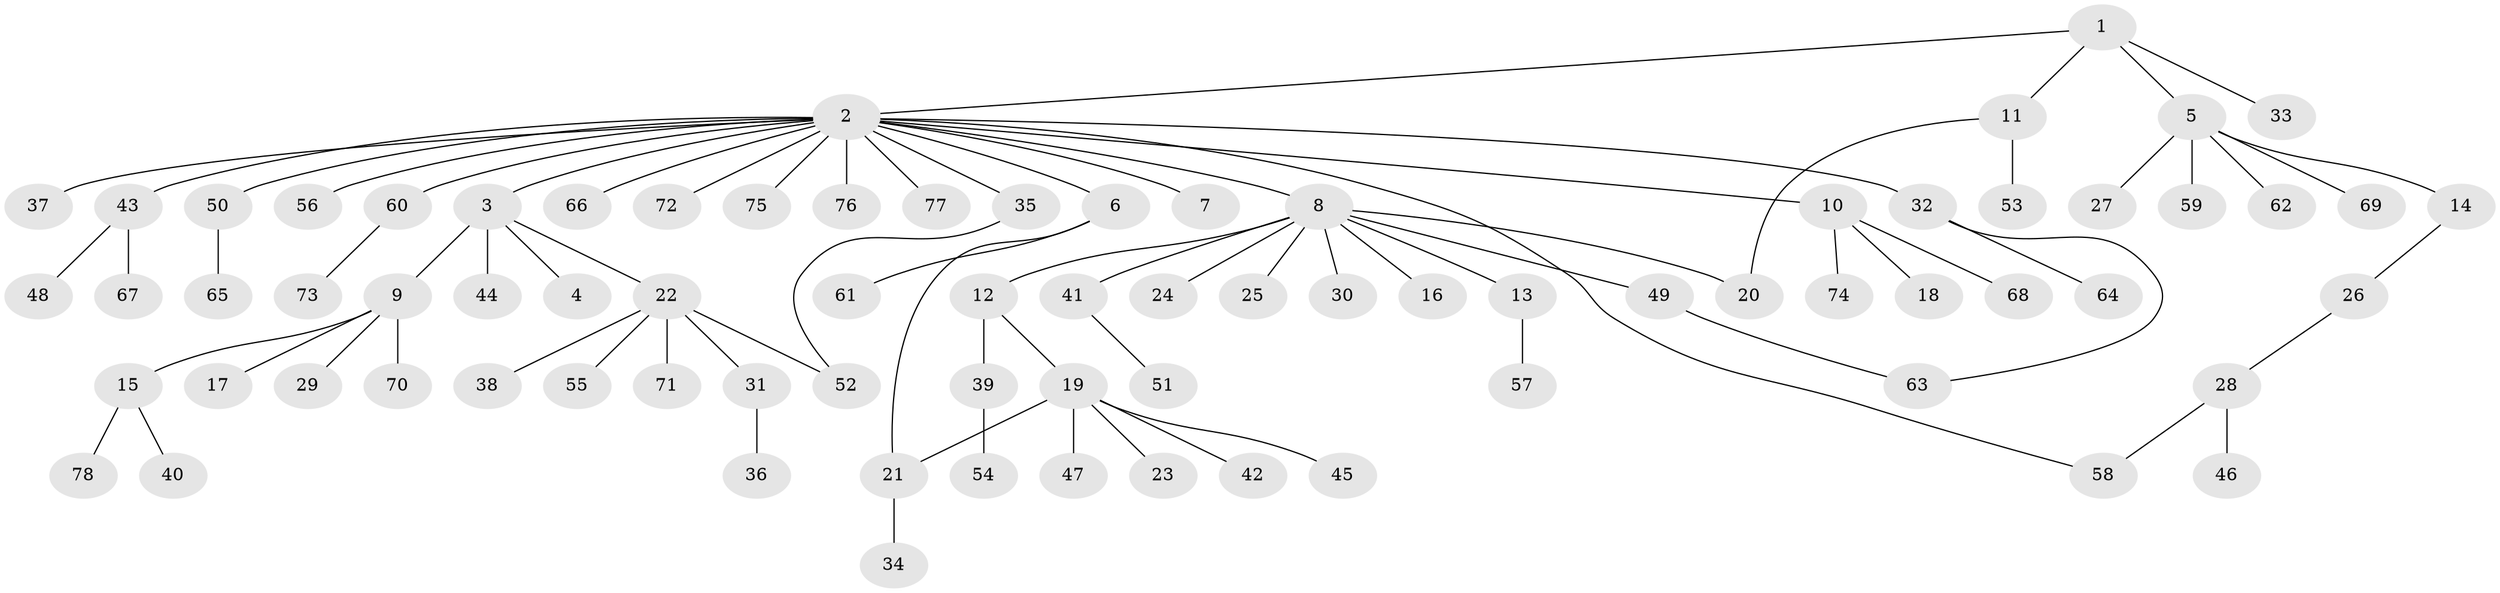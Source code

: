 // coarse degree distribution, {4: 0.03571428571428571, 18: 0.017857142857142856, 9: 0.017857142857142856, 1: 0.6428571428571429, 5: 0.03571428571428571, 2: 0.19642857142857142, 11: 0.017857142857142856, 3: 0.03571428571428571}
// Generated by graph-tools (version 1.1) at 2025/41/03/06/25 10:41:49]
// undirected, 78 vertices, 82 edges
graph export_dot {
graph [start="1"]
  node [color=gray90,style=filled];
  1;
  2;
  3;
  4;
  5;
  6;
  7;
  8;
  9;
  10;
  11;
  12;
  13;
  14;
  15;
  16;
  17;
  18;
  19;
  20;
  21;
  22;
  23;
  24;
  25;
  26;
  27;
  28;
  29;
  30;
  31;
  32;
  33;
  34;
  35;
  36;
  37;
  38;
  39;
  40;
  41;
  42;
  43;
  44;
  45;
  46;
  47;
  48;
  49;
  50;
  51;
  52;
  53;
  54;
  55;
  56;
  57;
  58;
  59;
  60;
  61;
  62;
  63;
  64;
  65;
  66;
  67;
  68;
  69;
  70;
  71;
  72;
  73;
  74;
  75;
  76;
  77;
  78;
  1 -- 2;
  1 -- 5;
  1 -- 11;
  1 -- 33;
  2 -- 3;
  2 -- 6;
  2 -- 7;
  2 -- 8;
  2 -- 10;
  2 -- 32;
  2 -- 35;
  2 -- 37;
  2 -- 43;
  2 -- 50;
  2 -- 56;
  2 -- 58;
  2 -- 60;
  2 -- 66;
  2 -- 72;
  2 -- 75;
  2 -- 76;
  2 -- 77;
  3 -- 4;
  3 -- 9;
  3 -- 22;
  3 -- 44;
  5 -- 14;
  5 -- 27;
  5 -- 59;
  5 -- 62;
  5 -- 69;
  6 -- 21;
  6 -- 61;
  8 -- 12;
  8 -- 13;
  8 -- 16;
  8 -- 20;
  8 -- 24;
  8 -- 25;
  8 -- 30;
  8 -- 41;
  8 -- 49;
  9 -- 15;
  9 -- 17;
  9 -- 29;
  9 -- 70;
  10 -- 18;
  10 -- 68;
  10 -- 74;
  11 -- 20;
  11 -- 53;
  12 -- 19;
  12 -- 39;
  13 -- 57;
  14 -- 26;
  15 -- 40;
  15 -- 78;
  19 -- 21;
  19 -- 23;
  19 -- 42;
  19 -- 45;
  19 -- 47;
  21 -- 34;
  22 -- 31;
  22 -- 38;
  22 -- 52;
  22 -- 55;
  22 -- 71;
  26 -- 28;
  28 -- 46;
  28 -- 58;
  31 -- 36;
  32 -- 63;
  32 -- 64;
  35 -- 52;
  39 -- 54;
  41 -- 51;
  43 -- 48;
  43 -- 67;
  49 -- 63;
  50 -- 65;
  60 -- 73;
}
